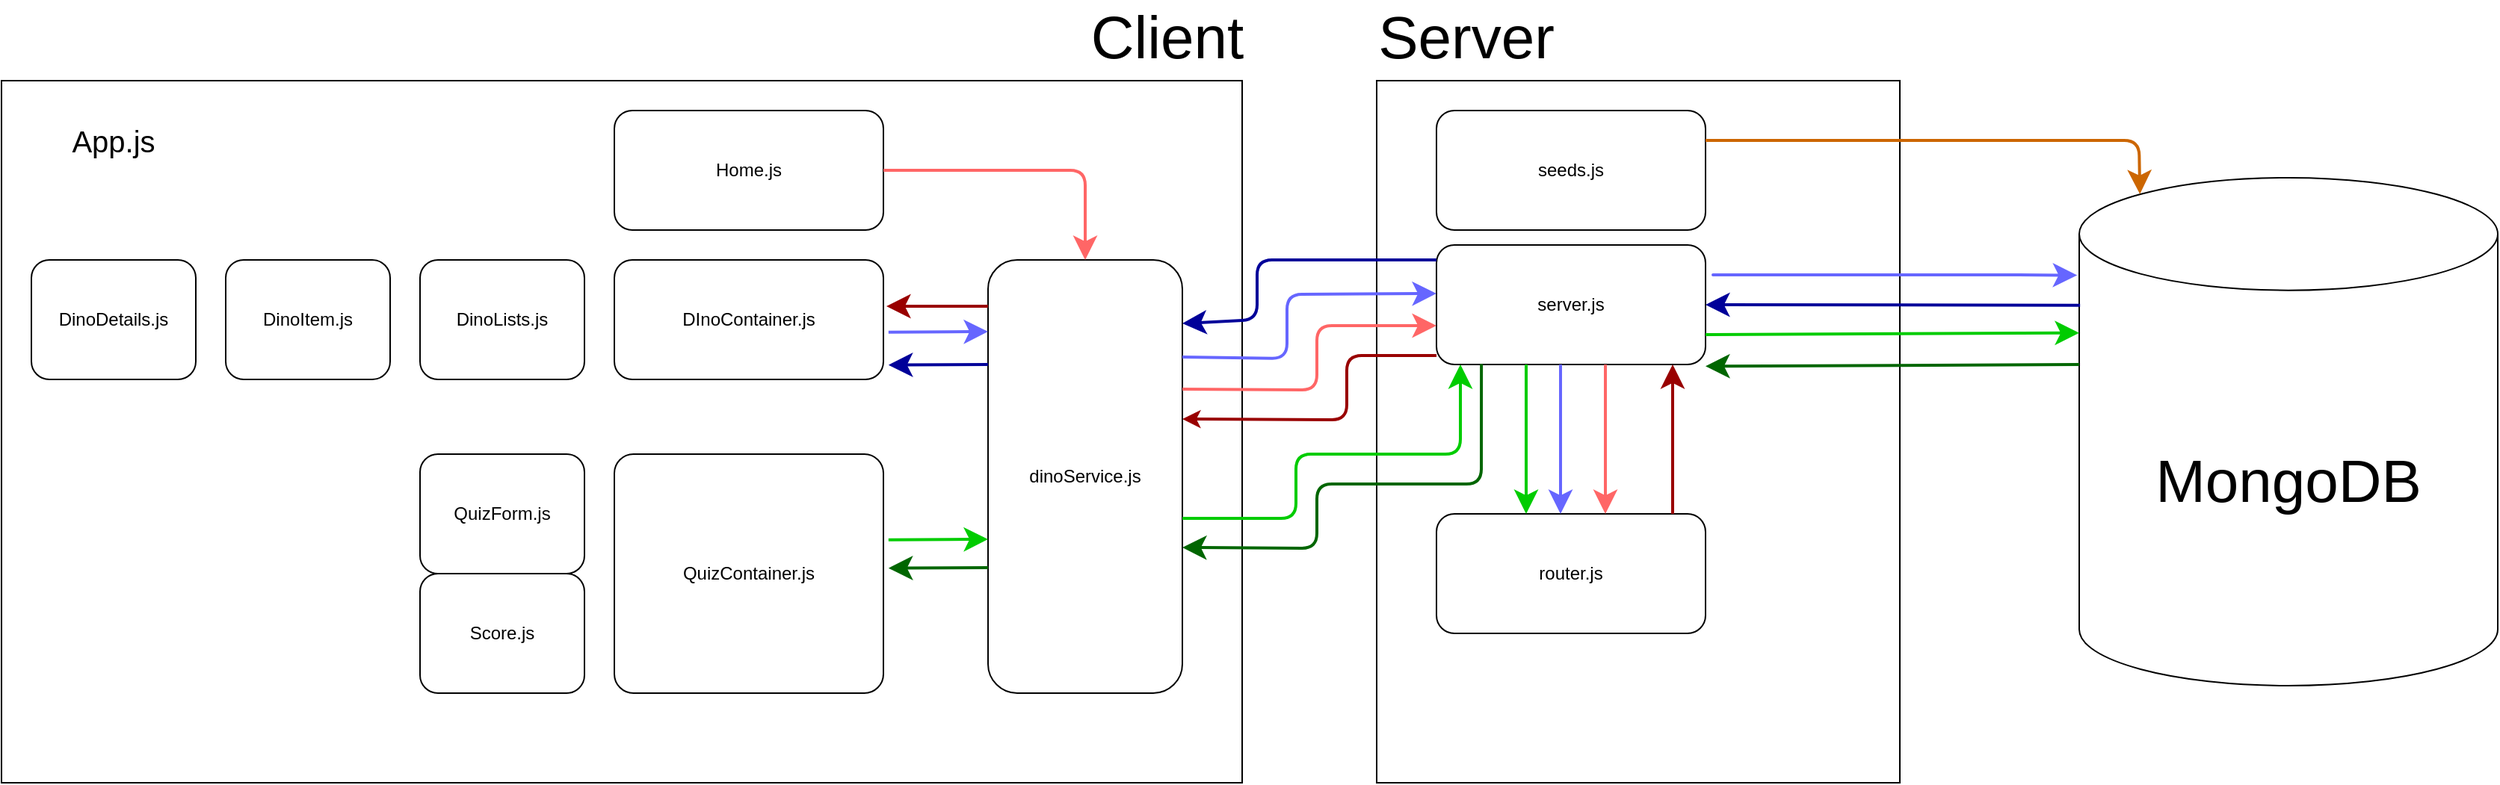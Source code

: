 <mxfile version="15.1.4" type="device"><diagram id="69IqrSRQx-XVBnigVxtG" name="Page-1"><mxGraphModel dx="2532" dy="793" grid="1" gridSize="10" guides="1" tooltips="1" connect="1" arrows="1" fold="1" page="1" pageScale="1" pageWidth="827" pageHeight="1169" math="0" shadow="0"><root><mxCell id="0"/><mxCell id="1" parent="0"/><mxCell id="HHuKCilpXihRQzWT8LTN-1" value="" style="rounded=0;whiteSpace=wrap;html=1;fillColor=none;" vertex="1" parent="1"><mxGeometry x="-300" y="90" width="830" height="470" as="geometry"/></mxCell><mxCell id="HHuKCilpXihRQzWT8LTN-2" value="" style="rounded=0;whiteSpace=wrap;html=1;fillColor=none;" vertex="1" parent="1"><mxGeometry x="620" y="90" width="350" height="470" as="geometry"/></mxCell><mxCell id="HHuKCilpXihRQzWT8LTN-4" value="&lt;font style=&quot;font-size: 40px&quot;&gt;MongoDB&lt;/font&gt;" style="shape=cylinder3;whiteSpace=wrap;html=1;boundedLbl=1;backgroundOutline=1;size=37.667;fillColor=none;" vertex="1" parent="1"><mxGeometry x="1090" y="155" width="280" height="340" as="geometry"/></mxCell><mxCell id="HHuKCilpXihRQzWT8LTN-5" value="&lt;font style=&quot;font-size: 40px&quot;&gt;Client&lt;/font&gt;" style="text;html=1;strokeColor=none;fillColor=none;align=center;verticalAlign=middle;whiteSpace=wrap;rounded=0;" vertex="1" parent="1"><mxGeometry x="460" y="50" width="40" height="20" as="geometry"/></mxCell><mxCell id="HHuKCilpXihRQzWT8LTN-6" value="Home.js" style="rounded=1;whiteSpace=wrap;html=1;fillColor=none;" vertex="1" parent="1"><mxGeometry x="110" y="110" width="180" height="80" as="geometry"/></mxCell><mxCell id="HHuKCilpXihRQzWT8LTN-7" value="DInoContainer.js" style="rounded=1;whiteSpace=wrap;html=1;fillColor=none;" vertex="1" parent="1"><mxGeometry x="110" y="210" width="180" height="80" as="geometry"/></mxCell><mxCell id="HHuKCilpXihRQzWT8LTN-10" value="DinoDetails.js" style="rounded=1;whiteSpace=wrap;html=1;fillColor=none;" vertex="1" parent="1"><mxGeometry x="-280" y="210" width="110" height="80" as="geometry"/></mxCell><mxCell id="HHuKCilpXihRQzWT8LTN-11" value="dinoService.js" style="rounded=1;whiteSpace=wrap;html=1;fillColor=none;" vertex="1" parent="1"><mxGeometry x="360" y="210" width="130" height="290" as="geometry"/></mxCell><mxCell id="HHuKCilpXihRQzWT8LTN-12" value="QuizContainer.js" style="rounded=1;whiteSpace=wrap;html=1;fillColor=none;arcSize=8;" vertex="1" parent="1"><mxGeometry x="110" y="340" width="180" height="160" as="geometry"/></mxCell><mxCell id="HHuKCilpXihRQzWT8LTN-13" value="QuizForm.js" style="rounded=1;whiteSpace=wrap;html=1;fillColor=none;" vertex="1" parent="1"><mxGeometry x="-20" y="340" width="110" height="80" as="geometry"/></mxCell><mxCell id="HHuKCilpXihRQzWT8LTN-16" value="DinoItem.js" style="rounded=1;whiteSpace=wrap;html=1;fillColor=none;" vertex="1" parent="1"><mxGeometry x="-150" y="210" width="110" height="80" as="geometry"/></mxCell><mxCell id="HHuKCilpXihRQzWT8LTN-17" value="DinoLists.js" style="rounded=1;whiteSpace=wrap;html=1;fillColor=none;" vertex="1" parent="1"><mxGeometry x="-20" y="210" width="110" height="80" as="geometry"/></mxCell><mxCell id="HHuKCilpXihRQzWT8LTN-18" value="Score.js" style="rounded=1;whiteSpace=wrap;html=1;fillColor=none;" vertex="1" parent="1"><mxGeometry x="-20" y="420" width="110" height="80" as="geometry"/></mxCell><mxCell id="HHuKCilpXihRQzWT8LTN-19" value="&lt;span style=&quot;font-size: 40px&quot;&gt;Server&lt;/span&gt;" style="text;html=1;strokeColor=none;fillColor=none;align=center;verticalAlign=middle;whiteSpace=wrap;rounded=0;" vertex="1" parent="1"><mxGeometry x="660" y="50" width="40" height="20" as="geometry"/></mxCell><mxCell id="HHuKCilpXihRQzWT8LTN-21" value="seeds.js" style="rounded=1;whiteSpace=wrap;html=1;fillColor=none;" vertex="1" parent="1"><mxGeometry x="660" y="110" width="180" height="80" as="geometry"/></mxCell><mxCell id="HHuKCilpXihRQzWT8LTN-22" value="server.js" style="rounded=1;whiteSpace=wrap;html=1;fillColor=none;" vertex="1" parent="1"><mxGeometry x="660" y="200" width="180" height="80" as="geometry"/></mxCell><mxCell id="HHuKCilpXihRQzWT8LTN-23" value="router.js" style="rounded=1;whiteSpace=wrap;html=1;fillColor=none;" vertex="1" parent="1"><mxGeometry x="660" y="380" width="180" height="80" as="geometry"/></mxCell><mxCell id="HHuKCilpXihRQzWT8LTN-26" value="" style="endArrow=classic;html=1;strokeWidth=2;endFill=1;endSize=10;exitX=1;exitY=0.5;exitDx=0;exitDy=0;entryX=0.5;entryY=0;entryDx=0;entryDy=0;strokeColor=#FF6666;" edge="1" parent="1" source="HHuKCilpXihRQzWT8LTN-6" target="HHuKCilpXihRQzWT8LTN-11"><mxGeometry width="50" height="50" relative="1" as="geometry"><mxPoint x="340" y="60" as="sourcePoint"/><mxPoint x="390" y="10" as="targetPoint"/><Array as="points"><mxPoint x="425" y="150"/></Array></mxGeometry></mxCell><mxCell id="HHuKCilpXihRQzWT8LTN-28" value="" style="endArrow=classic;html=1;strokeWidth=2;endFill=1;endSize=10;exitX=1;exitY=0.25;exitDx=0;exitDy=0;entryX=0;entryY=0.5;entryDx=0;entryDy=0;strokeColor=#FF6666;" edge="1" parent="1"><mxGeometry width="50" height="50" relative="1" as="geometry"><mxPoint x="490" y="296.5" as="sourcePoint"/><mxPoint x="660" y="254" as="targetPoint"/><Array as="points"><mxPoint x="580" y="297"/><mxPoint x="580" y="254"/></Array></mxGeometry></mxCell><mxCell id="HHuKCilpXihRQzWT8LTN-30" value="" style="endArrow=classic;html=1;strokeWidth=2;endFill=1;endSize=10;entryX=0.5;entryY=0;entryDx=0;entryDy=0;strokeColor=#FF6666;" edge="1" parent="1"><mxGeometry width="50" height="50" relative="1" as="geometry"><mxPoint x="773" y="280" as="sourcePoint"/><mxPoint x="773" y="380" as="targetPoint"/><Array as="points"><mxPoint x="773" y="280"/></Array></mxGeometry></mxCell><mxCell id="HHuKCilpXihRQzWT8LTN-38" value="" style="endArrow=classic;html=1;endSize=10;strokeColor=#990000;strokeWidth=2;entryX=0.75;entryY=1;entryDx=0;entryDy=0;exitX=0.75;exitY=0;exitDx=0;exitDy=0;" edge="1" parent="1"><mxGeometry width="50" height="50" relative="1" as="geometry"><mxPoint x="818" y="380" as="sourcePoint"/><mxPoint x="818" y="280" as="targetPoint"/></mxGeometry></mxCell><mxCell id="HHuKCilpXihRQzWT8LTN-40" value="" style="endArrow=none;html=1;strokeWidth=2;endFill=0;endSize=10;exitX=1;exitY=0.25;exitDx=0;exitDy=0;entryX=0;entryY=0.5;entryDx=0;entryDy=0;strokeColor=#990000;startArrow=classic;startFill=1;" edge="1" parent="1"><mxGeometry width="50" height="50" relative="1" as="geometry"><mxPoint x="490" y="316.5" as="sourcePoint"/><mxPoint x="660" y="274" as="targetPoint"/><Array as="points"><mxPoint x="600" y="317"/><mxPoint x="600" y="274"/></Array></mxGeometry></mxCell><mxCell id="HHuKCilpXihRQzWT8LTN-41" value="" style="endArrow=classic;html=1;endSize=10;strokeColor=#990000;strokeWidth=2;" edge="1" parent="1"><mxGeometry width="50" height="50" relative="1" as="geometry"><mxPoint x="360" y="241" as="sourcePoint"/><mxPoint x="292" y="241" as="targetPoint"/></mxGeometry></mxCell><mxCell id="HHuKCilpXihRQzWT8LTN-42" value="" style="endArrow=classic;html=1;endSize=10;strokeWidth=2;exitX=1.019;exitY=0.604;exitDx=0;exitDy=0;exitPerimeter=0;strokeColor=#6666FF;" edge="1" parent="1" source="HHuKCilpXihRQzWT8LTN-7"><mxGeometry width="50" height="50" relative="1" as="geometry"><mxPoint x="440" y="300" as="sourcePoint"/><mxPoint x="360" y="258" as="targetPoint"/></mxGeometry></mxCell><mxCell id="HHuKCilpXihRQzWT8LTN-44" value="" style="endArrow=classic;html=1;strokeWidth=2;endFill=1;endSize=10;exitX=1;exitY=0.25;exitDx=0;exitDy=0;entryX=0;entryY=0.5;entryDx=0;entryDy=0;strokeColor=#6666FF;" edge="1" parent="1"><mxGeometry width="50" height="50" relative="1" as="geometry"><mxPoint x="490" y="275" as="sourcePoint"/><mxPoint x="660" y="232.5" as="targetPoint"/><Array as="points"><mxPoint x="560" y="276"/><mxPoint x="560" y="233"/></Array></mxGeometry></mxCell><mxCell id="HHuKCilpXihRQzWT8LTN-45" value="" style="endArrow=classic;html=1;strokeWidth=2;endFill=1;endSize=10;entryX=0.5;entryY=0;entryDx=0;entryDy=0;strokeColor=#6666FF;" edge="1" parent="1"><mxGeometry width="50" height="50" relative="1" as="geometry"><mxPoint x="743" y="280" as="sourcePoint"/><mxPoint x="743" y="380" as="targetPoint"/><Array as="points"><mxPoint x="743" y="280"/></Array></mxGeometry></mxCell><mxCell id="HHuKCilpXihRQzWT8LTN-48" value="" style="endArrow=classic;html=1;strokeWidth=2;endFill=1;endSize=10;entryX=-0.005;entryY=0.192;entryDx=0;entryDy=0;strokeColor=#6666FF;entryPerimeter=0;" edge="1" parent="1" target="HHuKCilpXihRQzWT8LTN-4"><mxGeometry width="50" height="50" relative="1" as="geometry"><mxPoint x="1040" y="220" as="sourcePoint"/><mxPoint x="1040" y="320" as="targetPoint"/><Array as="points"><mxPoint x="840" y="220"/><mxPoint x="1040" y="220"/></Array></mxGeometry></mxCell><mxCell id="HHuKCilpXihRQzWT8LTN-51" value="" style="endArrow=classic;html=1;endSize=10;strokeColor=#000099;strokeWidth=2;entryX=1;entryY=0.5;entryDx=0;entryDy=0;exitX=0.002;exitY=0.251;exitDx=0;exitDy=0;exitPerimeter=0;" edge="1" parent="1" source="HHuKCilpXihRQzWT8LTN-4" target="HHuKCilpXihRQzWT8LTN-22"><mxGeometry width="50" height="50" relative="1" as="geometry"><mxPoint x="860" y="300" as="sourcePoint"/><mxPoint x="910" y="250" as="targetPoint"/></mxGeometry></mxCell><mxCell id="HHuKCilpXihRQzWT8LTN-53" value="" style="endArrow=none;html=1;strokeWidth=2;endFill=0;endSize=10;exitX=1;exitY=0.25;exitDx=0;exitDy=0;entryX=0;entryY=0.5;entryDx=0;entryDy=0;startArrow=classic;startFill=1;strokeColor=#000099;startSize=10;" edge="1" parent="1"><mxGeometry width="50" height="50" relative="1" as="geometry"><mxPoint x="490" y="252.5" as="sourcePoint"/><mxPoint x="660" y="210" as="targetPoint"/><Array as="points"><mxPoint x="540" y="250"/><mxPoint x="540" y="210"/></Array></mxGeometry></mxCell><mxCell id="HHuKCilpXihRQzWT8LTN-54" value="" style="endArrow=none;html=1;endSize=10;strokeWidth=2;exitX=1.019;exitY=0.604;exitDx=0;exitDy=0;exitPerimeter=0;strokeColor=#000099;startArrow=classic;startFill=1;endFill=0;startSize=10;" edge="1" parent="1"><mxGeometry width="50" height="50" relative="1" as="geometry"><mxPoint x="293.42" y="280.32" as="sourcePoint"/><mxPoint x="360" y="280" as="targetPoint"/></mxGeometry></mxCell><mxCell id="HHuKCilpXihRQzWT8LTN-56" value="" style="endArrow=classic;html=1;endSize=10;strokeWidth=2;exitX=1.019;exitY=0.604;exitDx=0;exitDy=0;exitPerimeter=0;strokeColor=#00CC00;" edge="1" parent="1"><mxGeometry width="50" height="50" relative="1" as="geometry"><mxPoint x="293.42" y="397.32" as="sourcePoint"/><mxPoint x="360" y="397" as="targetPoint"/></mxGeometry></mxCell><mxCell id="HHuKCilpXihRQzWT8LTN-57" value="" style="endArrow=none;html=1;endSize=10;strokeWidth=2;exitX=1.019;exitY=0.604;exitDx=0;exitDy=0;exitPerimeter=0;startArrow=classic;startFill=1;endFill=0;startSize=10;strokeColor=#006600;" edge="1" parent="1"><mxGeometry width="50" height="50" relative="1" as="geometry"><mxPoint x="293.42" y="416.32" as="sourcePoint"/><mxPoint x="360" y="416" as="targetPoint"/></mxGeometry></mxCell><mxCell id="HHuKCilpXihRQzWT8LTN-59" value="" style="endArrow=classic;html=1;strokeWidth=2;endFill=1;endSize=10;strokeColor=#00CC00;" edge="1" parent="1"><mxGeometry width="50" height="50" relative="1" as="geometry"><mxPoint x="490" y="383" as="sourcePoint"/><mxPoint x="676" y="280" as="targetPoint"/><Array as="points"><mxPoint x="566" y="383"/><mxPoint x="566" y="340"/><mxPoint x="676" y="340"/></Array></mxGeometry></mxCell><mxCell id="HHuKCilpXihRQzWT8LTN-60" value="" style="endArrow=classic;html=1;strokeWidth=2;endFill=1;endSize=10;entryX=0.5;entryY=0;entryDx=0;entryDy=0;strokeColor=#00CC00;" edge="1" parent="1"><mxGeometry width="50" height="50" relative="1" as="geometry"><mxPoint x="720" y="280" as="sourcePoint"/><mxPoint x="720" y="380" as="targetPoint"/><Array as="points"><mxPoint x="720" y="280"/></Array></mxGeometry></mxCell><mxCell id="HHuKCilpXihRQzWT8LTN-63" value="" style="endArrow=classic;html=1;startSize=10;endSize=10;strokeColor=#00CC00;strokeWidth=2;exitX=1;exitY=0.75;exitDx=0;exitDy=0;entryX=0;entryY=0;entryDx=0;entryDy=103.833;entryPerimeter=0;" edge="1" parent="1" source="HHuKCilpXihRQzWT8LTN-22" target="HHuKCilpXihRQzWT8LTN-4"><mxGeometry width="50" height="50" relative="1" as="geometry"><mxPoint x="980" y="330" as="sourcePoint"/><mxPoint x="1030" y="280" as="targetPoint"/></mxGeometry></mxCell><mxCell id="HHuKCilpXihRQzWT8LTN-64" value="" style="endArrow=none;html=1;startSize=10;endSize=10;strokeWidth=2;exitX=1;exitY=0.75;exitDx=0;exitDy=0;entryX=0;entryY=0;entryDx=0;entryDy=103.833;entryPerimeter=0;startArrow=classic;startFill=1;endFill=0;strokeColor=#006600;" edge="1" parent="1"><mxGeometry width="50" height="50" relative="1" as="geometry"><mxPoint x="840" y="281.17" as="sourcePoint"/><mxPoint x="1090" y="280.003" as="targetPoint"/></mxGeometry></mxCell><mxCell id="HHuKCilpXihRQzWT8LTN-65" value="" style="endArrow=none;html=1;strokeWidth=2;endFill=0;endSize=10;exitX=1;exitY=0.25;exitDx=0;exitDy=0;entryX=0.167;entryY=0.995;entryDx=0;entryDy=0;entryPerimeter=0;startArrow=classic;startFill=1;strokeColor=#006600;startSize=10;" edge="1" parent="1" target="HHuKCilpXihRQzWT8LTN-22"><mxGeometry width="50" height="50" relative="1" as="geometry"><mxPoint x="490" y="402.5" as="sourcePoint"/><mxPoint x="690" y="300" as="targetPoint"/><Array as="points"><mxPoint x="580" y="403"/><mxPoint x="580" y="360"/><mxPoint x="690" y="360"/></Array></mxGeometry></mxCell><mxCell id="HHuKCilpXihRQzWT8LTN-68" value="" style="endArrow=classic;html=1;startSize=10;endSize=10;strokeWidth=2;exitX=1;exitY=0.25;exitDx=0;exitDy=0;entryX=0.145;entryY=0;entryDx=0;entryDy=10.923;entryPerimeter=0;strokeColor=#CC6600;" edge="1" parent="1" source="HHuKCilpXihRQzWT8LTN-21" target="HHuKCilpXihRQzWT8LTN-4"><mxGeometry width="50" height="50" relative="1" as="geometry"><mxPoint x="1030" y="130" as="sourcePoint"/><mxPoint x="1160" y="130" as="targetPoint"/><Array as="points"><mxPoint x="1130" y="130"/></Array></mxGeometry></mxCell><mxCell id="HHuKCilpXihRQzWT8LTN-69" value="&lt;font style=&quot;font-size: 20px&quot;&gt;App.js&lt;/font&gt;" style="text;html=1;strokeColor=none;fillColor=none;align=center;verticalAlign=middle;whiteSpace=wrap;rounded=0;" vertex="1" parent="1"><mxGeometry x="-245" y="120" width="40" height="20" as="geometry"/></mxCell></root></mxGraphModel></diagram></mxfile>